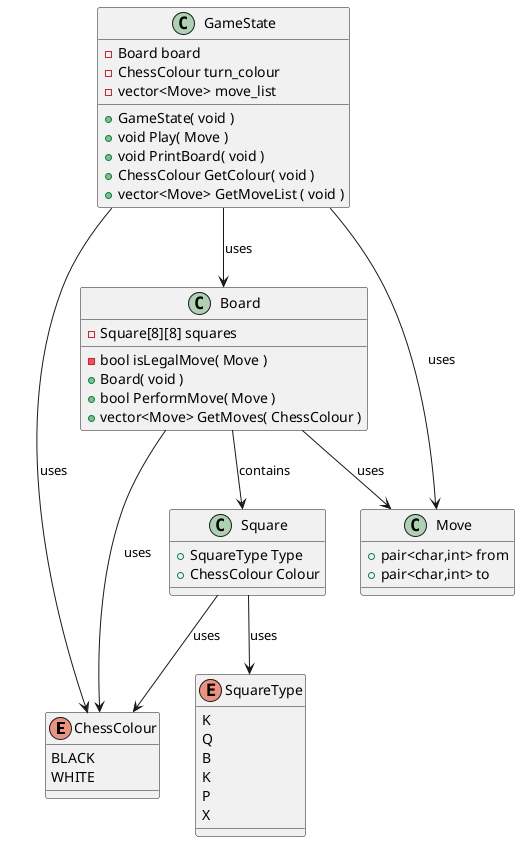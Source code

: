 @startuml
enum ChessColour {
    BLACK
    WHITE
}
enum SquareType {
    K
    Q
    B
    K
    P
    X
}
class Square {
    +SquareType Type
    +ChessColour Colour
}
Square --> SquareType : uses
Square --> ChessColour : uses
class Board {
    -Square[8][8] squares
    -bool isLegalMove( Move )
    +Board( void )
    +bool PerformMove( Move )
    +vector<Move> GetMoves( ChessColour )
}
class Move {
    +pair<char,int> from
    +pair<char,int> to
}
Board --> Move : uses
Board --> Square : contains
Board --> ChessColour : uses
class GameState {
    -Board board
    -ChessColour turn_colour
    -vector<Move> move_list
    +GameState( void )
    +void Play( Move )
    +void PrintBoard( void )
    +ChessColour GetColour( void )
    +vector<Move> GetMoveList ( void )
}
GameState --> Board : uses
GameState --> ChessColour : uses
GameState --> Move : uses
@enduml
